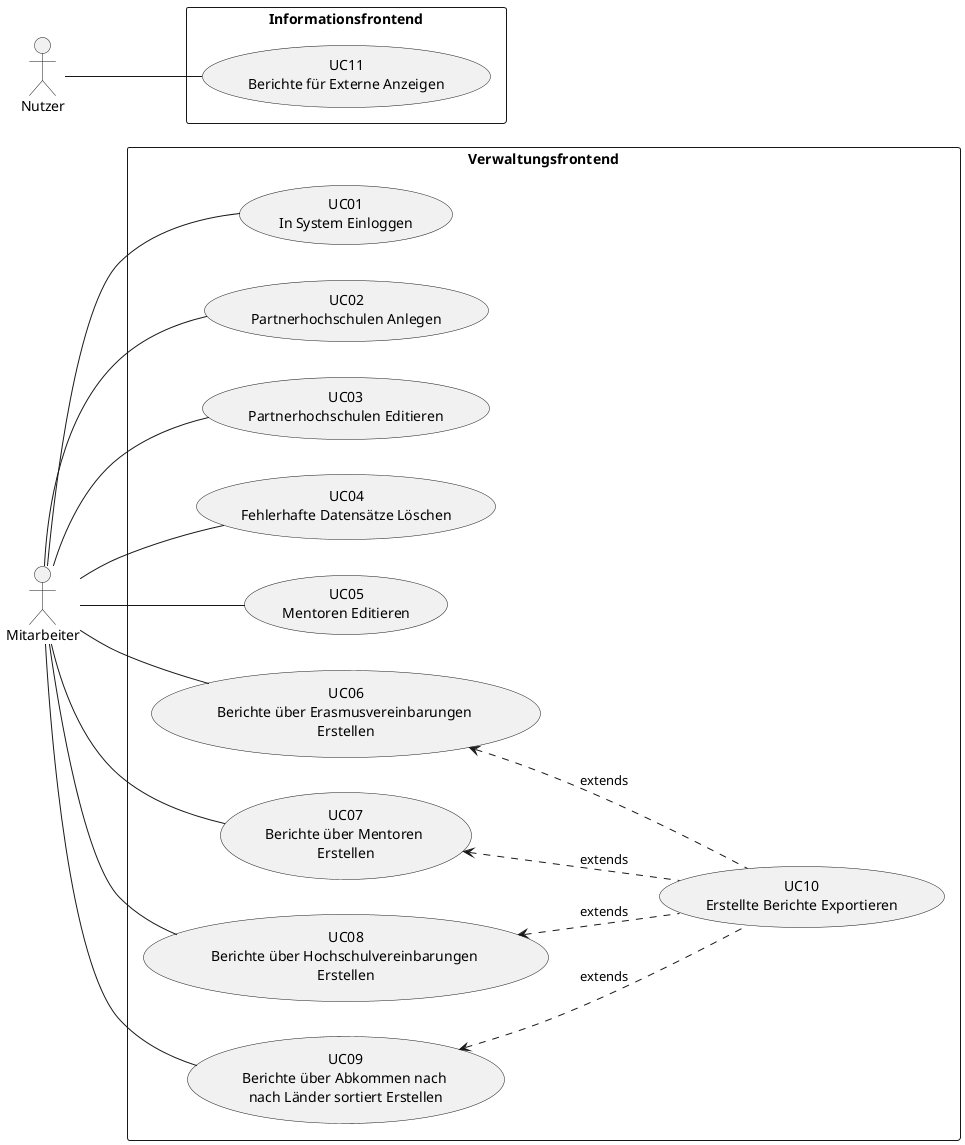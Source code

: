 @startuml
left to right direction

actor Mitarbeiter

rectangle "Verwaltungsfrontend" {
usecase "UC01\nIn System Einloggen" as uc01
usecase "UC02\nPartnerhochschulen Anlegen" as uc02
usecase "UC03\nPartnerhochschulen Editieren" as uc03
usecase "UC04\nFehlerhafte Datensätze Löschen" as uc04
usecase "UC05\nMentoren Editieren" as uc05
usecase "UC06\nBerichte über Erasmusvereinbarungen \nErstellen" as uc06
usecase "UC07\nBerichte über Mentoren \nErstellen" as uc07
usecase "UC08\nBerichte über Hochschulvereinbarungen \nErstellen" as uc08
usecase "UC09\nBerichte über Abkommen nach \nnach Länder sortiert Erstellen" as uc09
usecase "UC10\nErstellte Berichte Exportieren" as uc10
}

Mitarbeiter -- uc01
Mitarbeiter -- uc02
Mitarbeiter -- uc03
Mitarbeiter -- uc04
Mitarbeiter -- uc05
Mitarbeiter -- uc06
Mitarbeiter -- uc07
Mitarbeiter -- uc08
Mitarbeiter -- uc09
uc06 <.down. uc10 : extends
uc07 <.down. uc10 : extends
uc08 <.down. uc10 : extends
uc09 <.down. uc10 : extends

actor Nutzer

rectangle "Informationsfrontend" {

usecase "UC11\nBerichte für Externe Anzeigen" as uc11
}
Nutzer -- uc11

@enduml